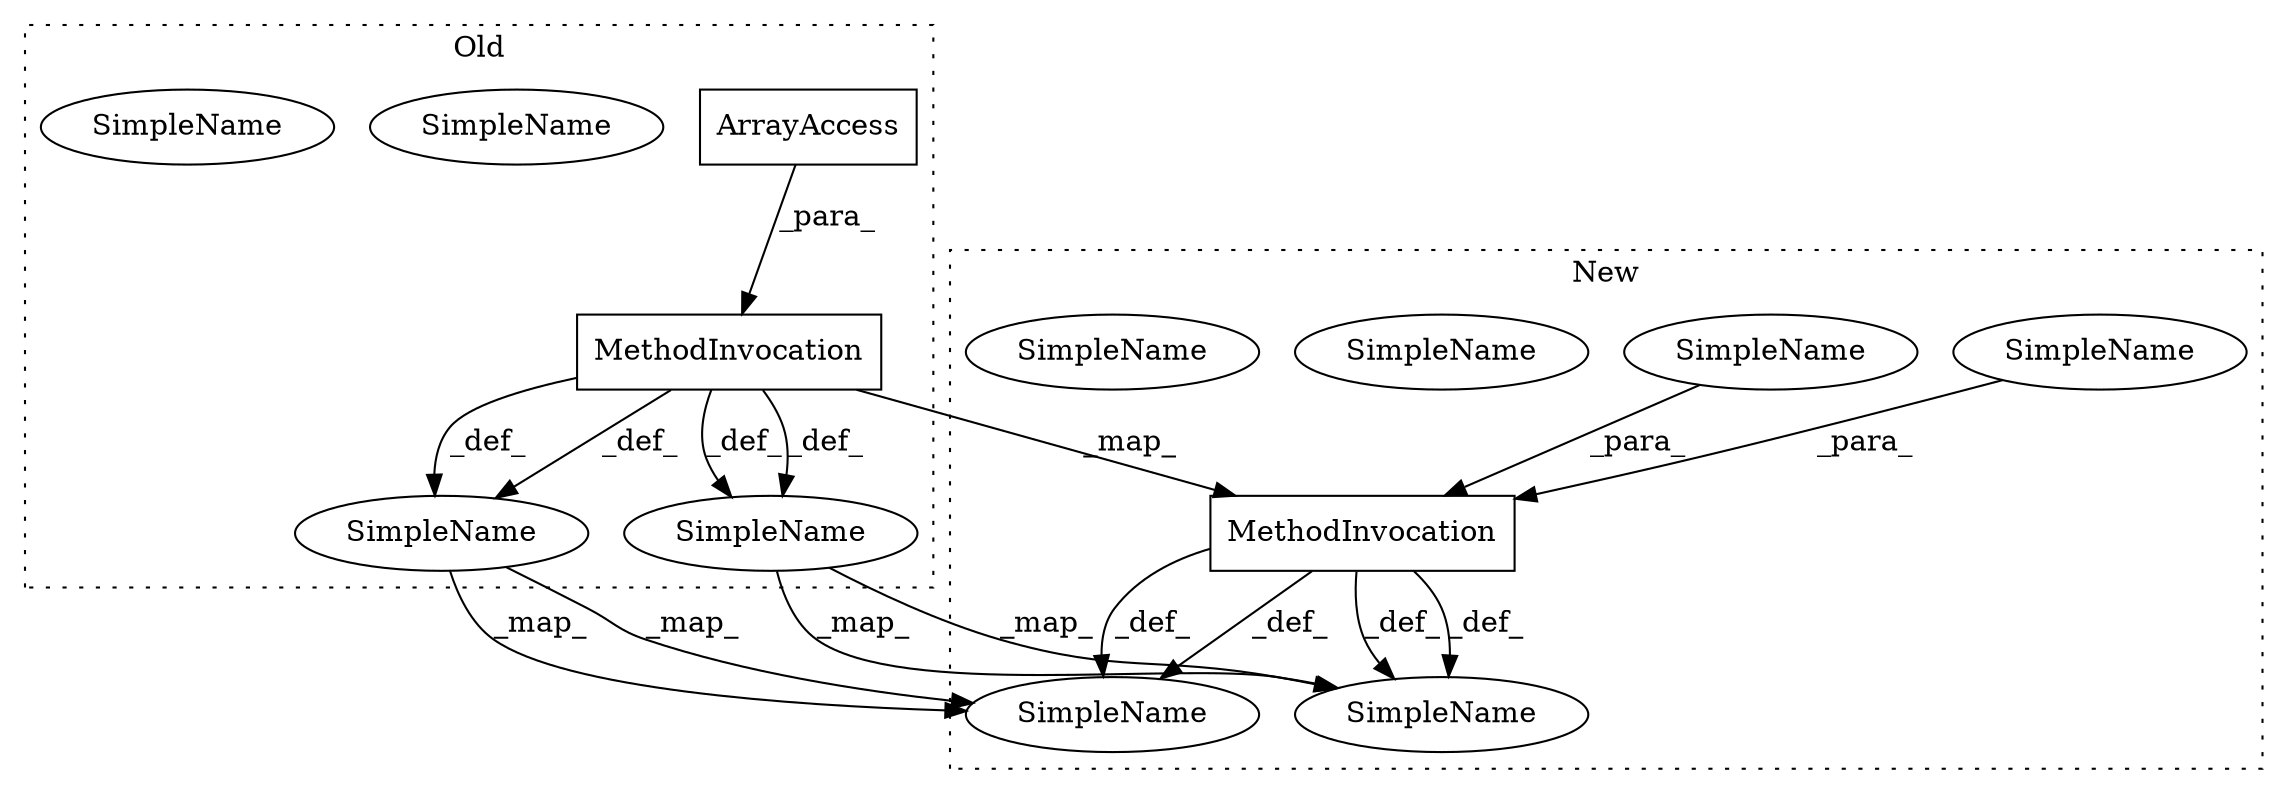 digraph G {
subgraph cluster0 {
1 [label="ArrayAccess" a="2" s="1441,1462" l="2,1" shape="box"];
3 [label="MethodInvocation" a="32" s="1428,1508" l="11,1" shape="box"];
4 [label="SimpleName" a="42" s="1698" l="5" shape="ellipse"];
6 [label="SimpleName" a="42" s="1573" l="10" shape="ellipse"];
11 [label="SimpleName" a="42" s="1698" l="5" shape="ellipse"];
13 [label="SimpleName" a="42" s="1573" l="10" shape="ellipse"];
label = "Old";
style="dotted";
}
subgraph cluster1 {
2 [label="MethodInvocation" a="32" s="1634,1695" l="11,1" shape="box"];
5 [label="SimpleName" a="42" s="1760" l="10" shape="ellipse"];
7 [label="SimpleName" a="42" s="1647" l="3" shape="ellipse"];
8 [label="SimpleName" a="42" s="1866" l="5" shape="ellipse"];
9 [label="SimpleName" a="42" s="1429" l="1" shape="ellipse"];
10 [label="SimpleName" a="42" s="1760" l="10" shape="ellipse"];
12 [label="SimpleName" a="42" s="1866" l="5" shape="ellipse"];
label = "New";
style="dotted";
}
1 -> 3 [label="_para_"];
2 -> 5 [label="_def_"];
2 -> 5 [label="_def_"];
2 -> 8 [label="_def_"];
2 -> 8 [label="_def_"];
3 -> 2 [label="_map_"];
3 -> 11 [label="_def_"];
3 -> 13 [label="_def_"];
3 -> 11 [label="_def_"];
3 -> 13 [label="_def_"];
7 -> 2 [label="_para_"];
9 -> 2 [label="_para_"];
11 -> 8 [label="_map_"];
11 -> 8 [label="_map_"];
13 -> 5 [label="_map_"];
13 -> 5 [label="_map_"];
}
